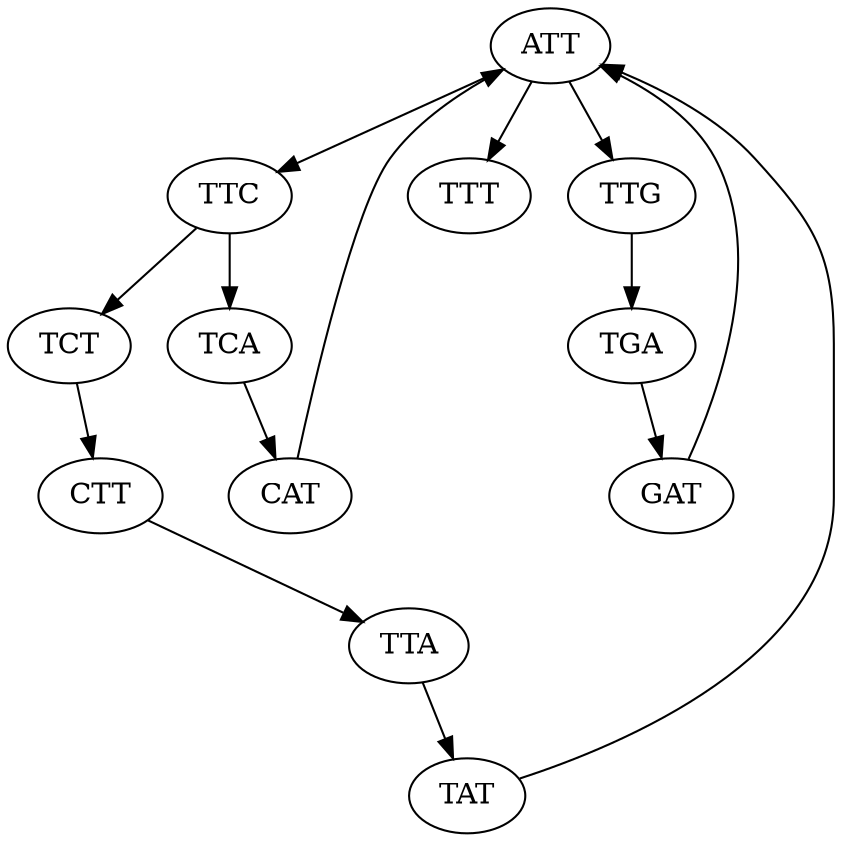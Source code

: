 digraph deBruijnGraph {
  "ATT" -> "TTC";
  "ATT" -> "TTG";
  "ATT" -> "TTT";
  "CAT" -> "ATT";
  "CTT" -> "TTA";
  "GAT" -> "ATT";
  "TAT" -> "ATT";
  "TCA" -> "CAT";
  "TCT" -> "CTT";
  "TGA" -> "GAT";
  "TTA" -> "TAT";
  "TTC" -> "TCA";
  "TTC" -> "TCT";
  "TTG" -> "TGA";
}
